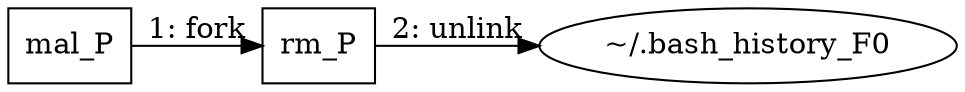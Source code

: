 digraph "T1070.003" {
rankdir="LR"
size="9"
fixedsize="false"
splines="true"
nodesep=0.3
ranksep=0
fontsize=10
overlap="scalexy"
engine= "neato"
	"mal_P" [node_type=Process shape=box]
	"rm_P" [node_type=Process shape=box]
	"~/.bash_history_F0" [node_type=File shape=ellipse]
	"mal_P" -> "rm_P" [label="1: fork"]
	"rm_P" -> "~/.bash_history_F0" [label="2: unlink"]
}

